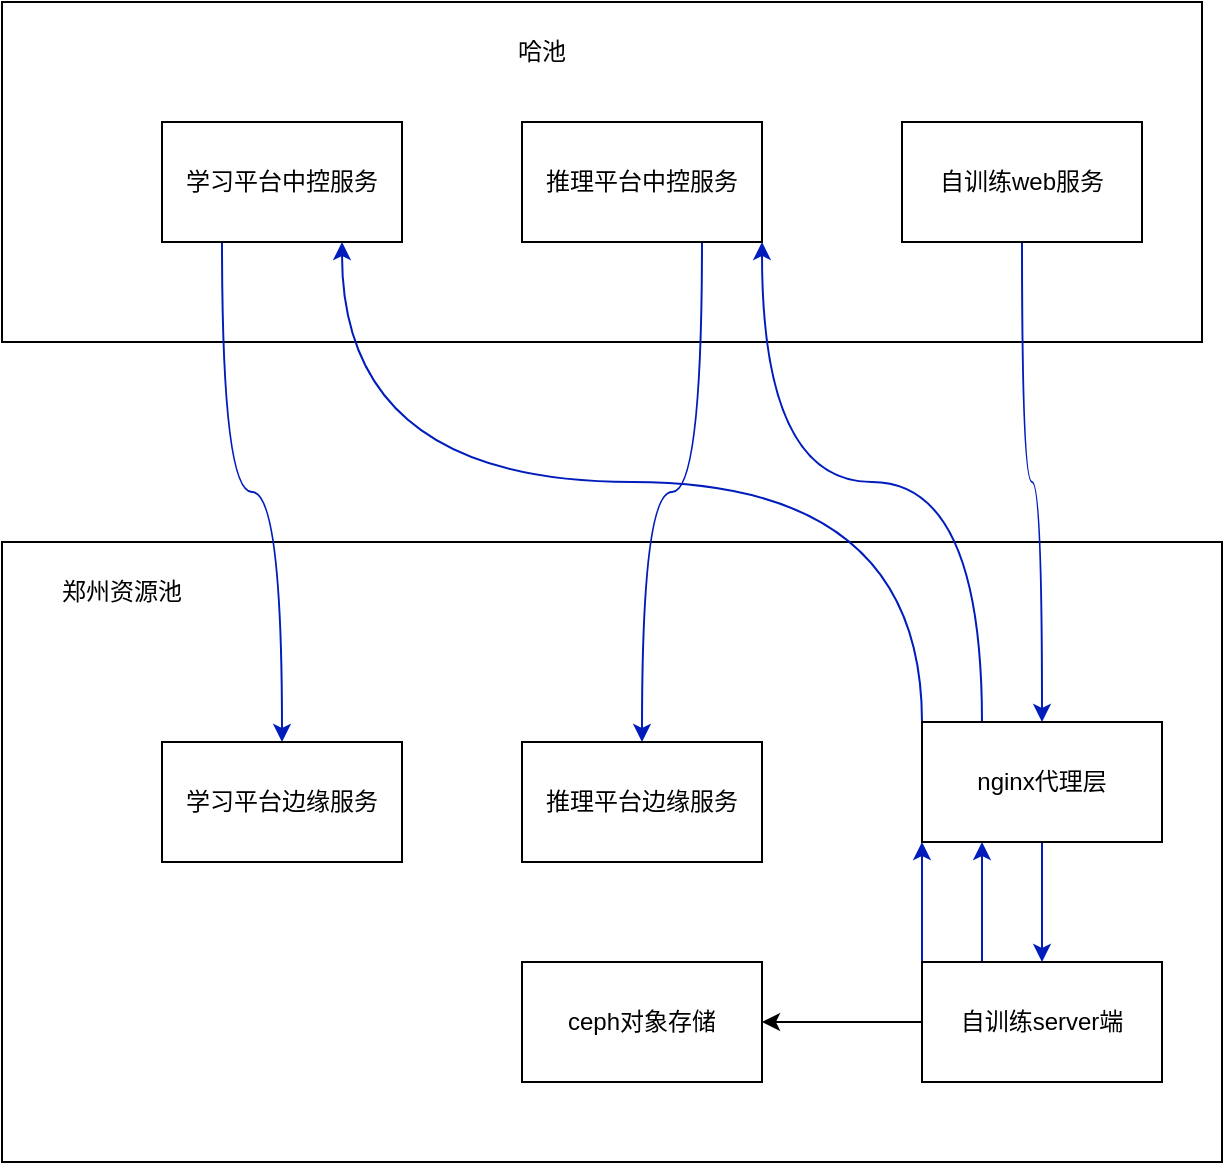<mxfile version="20.6.2" type="github" pages="3"><diagram id="47QPC2-T5nVZTvBkX9Qo" name="第 1 页"><mxGraphModel dx="1038" dy="556" grid="1" gridSize="10" guides="1" tooltips="1" connect="1" arrows="1" fold="1" page="1" pageScale="1" pageWidth="827" pageHeight="1169" math="0" shadow="0"><root><mxCell id="0"/><mxCell id="1" parent="0"/><mxCell id="IILheBp9AOBWewY0YGc3-18" value="" style="rounded=0;whiteSpace=wrap;html=1;" vertex="1" parent="1"><mxGeometry x="80" y="320" width="610" height="310" as="geometry"/></mxCell><mxCell id="IILheBp9AOBWewY0YGc3-16" value="" style="rounded=0;whiteSpace=wrap;html=1;" vertex="1" parent="1"><mxGeometry x="80" y="50" width="600" height="170" as="geometry"/></mxCell><mxCell id="IILheBp9AOBWewY0YGc3-14" style="edgeStyle=orthogonalEdgeStyle;curved=1;rounded=0;orthogonalLoop=1;jettySize=auto;html=1;exitX=0.25;exitY=1;exitDx=0;exitDy=0;fillColor=#0050ef;strokeColor=#001DBC;" edge="1" parent="1" source="IILheBp9AOBWewY0YGc3-1" target="IILheBp9AOBWewY0YGc3-5"><mxGeometry relative="1" as="geometry"/></mxCell><mxCell id="IILheBp9AOBWewY0YGc3-1" value="学习平台中控服务" style="rounded=0;whiteSpace=wrap;html=1;" vertex="1" parent="1"><mxGeometry x="160" y="110" width="120" height="60" as="geometry"/></mxCell><mxCell id="IILheBp9AOBWewY0YGc3-12" style="edgeStyle=orthogonalEdgeStyle;curved=1;rounded=0;orthogonalLoop=1;jettySize=auto;html=1;exitX=0.75;exitY=1;exitDx=0;exitDy=0;fillColor=#0050ef;strokeColor=#001DBC;" edge="1" parent="1" source="IILheBp9AOBWewY0YGc3-2" target="IILheBp9AOBWewY0YGc3-6"><mxGeometry relative="1" as="geometry"/></mxCell><mxCell id="IILheBp9AOBWewY0YGc3-2" value="推理平台中控服务" style="rounded=0;whiteSpace=wrap;html=1;" vertex="1" parent="1"><mxGeometry x="340" y="110" width="120" height="60" as="geometry"/></mxCell><mxCell id="IILheBp9AOBWewY0YGc3-21" style="edgeStyle=orthogonalEdgeStyle;curved=1;rounded=0;orthogonalLoop=1;jettySize=auto;html=1;entryX=0.5;entryY=0;entryDx=0;entryDy=0;fillColor=#0050ef;strokeColor=#001DBC;" edge="1" parent="1" source="IILheBp9AOBWewY0YGc3-3" target="IILheBp9AOBWewY0YGc3-20"><mxGeometry relative="1" as="geometry"/></mxCell><mxCell id="IILheBp9AOBWewY0YGc3-3" value="自训练web服务" style="rounded=0;whiteSpace=wrap;html=1;" vertex="1" parent="1"><mxGeometry x="530" y="110" width="120" height="60" as="geometry"/></mxCell><mxCell id="IILheBp9AOBWewY0YGc3-5" value="学习平台边缘服务" style="rounded=0;whiteSpace=wrap;html=1;" vertex="1" parent="1"><mxGeometry x="160" y="420" width="120" height="60" as="geometry"/></mxCell><mxCell id="IILheBp9AOBWewY0YGc3-6" value="推理平台边缘服务" style="rounded=0;whiteSpace=wrap;html=1;" vertex="1" parent="1"><mxGeometry x="340" y="420" width="120" height="60" as="geometry"/></mxCell><mxCell id="IILheBp9AOBWewY0YGc3-15" style="edgeStyle=orthogonalEdgeStyle;curved=1;rounded=0;orthogonalLoop=1;jettySize=auto;html=1;entryX=1;entryY=0.5;entryDx=0;entryDy=0;" edge="1" parent="1" source="IILheBp9AOBWewY0YGc3-7" target="IILheBp9AOBWewY0YGc3-8"><mxGeometry relative="1" as="geometry"/></mxCell><mxCell id="IILheBp9AOBWewY0YGc3-23" style="edgeStyle=orthogonalEdgeStyle;curved=1;rounded=0;orthogonalLoop=1;jettySize=auto;html=1;exitX=0.25;exitY=0;exitDx=0;exitDy=0;entryX=0.25;entryY=1;entryDx=0;entryDy=0;fillColor=#0050ef;strokeColor=#001DBC;" edge="1" parent="1" source="IILheBp9AOBWewY0YGc3-7" target="IILheBp9AOBWewY0YGc3-20"><mxGeometry relative="1" as="geometry"/></mxCell><mxCell id="IILheBp9AOBWewY0YGc3-25" style="edgeStyle=orthogonalEdgeStyle;curved=1;rounded=0;orthogonalLoop=1;jettySize=auto;html=1;exitX=0;exitY=0;exitDx=0;exitDy=0;entryX=0;entryY=1;entryDx=0;entryDy=0;fillColor=#0050ef;strokeColor=#001DBC;" edge="1" parent="1" source="IILheBp9AOBWewY0YGc3-7" target="IILheBp9AOBWewY0YGc3-20"><mxGeometry relative="1" as="geometry"/></mxCell><mxCell id="IILheBp9AOBWewY0YGc3-7" value="自训练server端" style="rounded=0;whiteSpace=wrap;html=1;" vertex="1" parent="1"><mxGeometry x="540" y="530" width="120" height="60" as="geometry"/></mxCell><mxCell id="IILheBp9AOBWewY0YGc3-8" value="ceph对象存储" style="rounded=0;whiteSpace=wrap;html=1;" vertex="1" parent="1"><mxGeometry x="340" y="530" width="120" height="60" as="geometry"/></mxCell><mxCell id="IILheBp9AOBWewY0YGc3-17" value="哈池" style="text;html=1;strokeColor=none;fillColor=none;align=center;verticalAlign=middle;whiteSpace=wrap;rounded=0;" vertex="1" parent="1"><mxGeometry x="320" y="60" width="60" height="30" as="geometry"/></mxCell><mxCell id="IILheBp9AOBWewY0YGc3-19" value="郑州资源池" style="text;html=1;strokeColor=none;fillColor=none;align=center;verticalAlign=middle;whiteSpace=wrap;rounded=0;" vertex="1" parent="1"><mxGeometry x="100" y="330" width="80" height="30" as="geometry"/></mxCell><mxCell id="IILheBp9AOBWewY0YGc3-22" style="edgeStyle=orthogonalEdgeStyle;curved=1;rounded=0;orthogonalLoop=1;jettySize=auto;html=1;entryX=0.5;entryY=0;entryDx=0;entryDy=0;fillColor=#0050ef;strokeColor=#001DBC;" edge="1" parent="1" source="IILheBp9AOBWewY0YGc3-20" target="IILheBp9AOBWewY0YGc3-7"><mxGeometry relative="1" as="geometry"/></mxCell><mxCell id="IILheBp9AOBWewY0YGc3-24" style="edgeStyle=orthogonalEdgeStyle;curved=1;rounded=0;orthogonalLoop=1;jettySize=auto;html=1;exitX=0.25;exitY=0;exitDx=0;exitDy=0;entryX=1;entryY=1;entryDx=0;entryDy=0;fillColor=#0050ef;strokeColor=#001DBC;" edge="1" parent="1" source="IILheBp9AOBWewY0YGc3-20" target="IILheBp9AOBWewY0YGc3-2"><mxGeometry relative="1" as="geometry"/></mxCell><mxCell id="IILheBp9AOBWewY0YGc3-26" style="edgeStyle=orthogonalEdgeStyle;curved=1;rounded=0;orthogonalLoop=1;jettySize=auto;html=1;exitX=0;exitY=0;exitDx=0;exitDy=0;entryX=0.75;entryY=1;entryDx=0;entryDy=0;fillColor=#0050ef;strokeColor=#001DBC;" edge="1" parent="1" source="IILheBp9AOBWewY0YGc3-20" target="IILheBp9AOBWewY0YGc3-1"><mxGeometry relative="1" as="geometry"/></mxCell><mxCell id="IILheBp9AOBWewY0YGc3-20" value="nginx代理层" style="rounded=0;whiteSpace=wrap;html=1;" vertex="1" parent="1"><mxGeometry x="540" y="410" width="120" height="60" as="geometry"/></mxCell></root></mxGraphModel></diagram><diagram name="第 1 页 的副本" id="XWD4mv1b7VdqQmFRohe4"><mxGraphModel dx="1038" dy="1725" grid="1" gridSize="10" guides="1" tooltips="1" connect="1" arrows="1" fold="1" page="1" pageScale="1" pageWidth="827" pageHeight="1169" math="0" shadow="0"><root><mxCell id="nvMOdbcGuP9wTD2PCrmF-0"/><mxCell id="nvMOdbcGuP9wTD2PCrmF-1" parent="nvMOdbcGuP9wTD2PCrmF-0"/><mxCell id="nvMOdbcGuP9wTD2PCrmF-2" value="" style="rounded=0;whiteSpace=wrap;html=1;" vertex="1" parent="nvMOdbcGuP9wTD2PCrmF-1"><mxGeometry x="80" y="310" width="610" height="310" as="geometry"/></mxCell><mxCell id="nvMOdbcGuP9wTD2PCrmF-3" value="" style="rounded=0;whiteSpace=wrap;html=1;" vertex="1" parent="nvMOdbcGuP9wTD2PCrmF-1"><mxGeometry x="80" y="-150" width="600" height="370" as="geometry"/></mxCell><mxCell id="nvMOdbcGuP9wTD2PCrmF-4" style="edgeStyle=orthogonalEdgeStyle;curved=1;rounded=0;orthogonalLoop=1;jettySize=auto;html=1;exitX=0.25;exitY=1;exitDx=0;exitDy=0;fillColor=#0050ef;strokeColor=#001DBC;" edge="1" parent="nvMOdbcGuP9wTD2PCrmF-1" source="nvMOdbcGuP9wTD2PCrmF-5" target="nvMOdbcGuP9wTD2PCrmF-10"><mxGeometry relative="1" as="geometry"/></mxCell><mxCell id="nvMOdbcGuP9wTD2PCrmF-5" value="学习平台中控服务" style="rounded=0;whiteSpace=wrap;html=1;" vertex="1" parent="nvMOdbcGuP9wTD2PCrmF-1"><mxGeometry x="150" y="100" width="120" height="60" as="geometry"/></mxCell><mxCell id="nvMOdbcGuP9wTD2PCrmF-6" style="edgeStyle=orthogonalEdgeStyle;curved=1;rounded=0;orthogonalLoop=1;jettySize=auto;html=1;exitX=0.75;exitY=1;exitDx=0;exitDy=0;fillColor=#0050ef;strokeColor=#001DBC;" edge="1" parent="nvMOdbcGuP9wTD2PCrmF-1" source="nvMOdbcGuP9wTD2PCrmF-7" target="nvMOdbcGuP9wTD2PCrmF-11"><mxGeometry relative="1" as="geometry"/></mxCell><mxCell id="nvMOdbcGuP9wTD2PCrmF-7" value="推理平台中控服务" style="rounded=0;whiteSpace=wrap;html=1;" vertex="1" parent="nvMOdbcGuP9wTD2PCrmF-1"><mxGeometry x="325" y="110" width="120" height="60" as="geometry"/></mxCell><mxCell id="RVTftVfRLbgIOOv-qJHU-3" style="edgeStyle=orthogonalEdgeStyle;curved=1;rounded=0;orthogonalLoop=1;jettySize=auto;html=1;fillColor=#0050ef;strokeColor=#001DBC;" edge="1" parent="nvMOdbcGuP9wTD2PCrmF-1" source="nvMOdbcGuP9wTD2PCrmF-9" target="nvMOdbcGuP9wTD2PCrmF-15"><mxGeometry relative="1" as="geometry"/></mxCell><mxCell id="nvMOdbcGuP9wTD2PCrmF-9" value="自训练web服务" style="rounded=0;whiteSpace=wrap;html=1;" vertex="1" parent="nvMOdbcGuP9wTD2PCrmF-1"><mxGeometry x="490" y="-70" width="120" height="60" as="geometry"/></mxCell><mxCell id="nvMOdbcGuP9wTD2PCrmF-10" value="学习平台边缘服务" style="rounded=0;whiteSpace=wrap;html=1;" vertex="1" parent="nvMOdbcGuP9wTD2PCrmF-1"><mxGeometry x="130" y="420" width="120" height="60" as="geometry"/></mxCell><mxCell id="nvMOdbcGuP9wTD2PCrmF-11" value="推理平台边缘服务" style="rounded=0;whiteSpace=wrap;html=1;" vertex="1" parent="nvMOdbcGuP9wTD2PCrmF-1"><mxGeometry x="300" y="430" width="120" height="60" as="geometry"/></mxCell><mxCell id="RVTftVfRLbgIOOv-qJHU-1" style="edgeStyle=orthogonalEdgeStyle;curved=1;rounded=0;orthogonalLoop=1;jettySize=auto;html=1;fillColor=#0050ef;strokeColor=#001DBC;" edge="1" parent="nvMOdbcGuP9wTD2PCrmF-1" source="nvMOdbcGuP9wTD2PCrmF-15" target="RVTftVfRLbgIOOv-qJHU-0"><mxGeometry relative="1" as="geometry"/></mxCell><mxCell id="RVTftVfRLbgIOOv-qJHU-4" style="edgeStyle=orthogonalEdgeStyle;curved=1;rounded=0;orthogonalLoop=1;jettySize=auto;html=1;entryX=0.5;entryY=0;entryDx=0;entryDy=0;fillColor=#0050ef;strokeColor=#001DBC;" edge="1" parent="nvMOdbcGuP9wTD2PCrmF-1" source="nvMOdbcGuP9wTD2PCrmF-15" target="nvMOdbcGuP9wTD2PCrmF-7"><mxGeometry relative="1" as="geometry"/></mxCell><mxCell id="RVTftVfRLbgIOOv-qJHU-5" style="edgeStyle=orthogonalEdgeStyle;curved=1;rounded=0;orthogonalLoop=1;jettySize=auto;html=1;exitX=0;exitY=0;exitDx=0;exitDy=0;entryX=0.5;entryY=0;entryDx=0;entryDy=0;fillColor=#0050ef;strokeColor=#001DBC;" edge="1" parent="nvMOdbcGuP9wTD2PCrmF-1" source="nvMOdbcGuP9wTD2PCrmF-15" target="nvMOdbcGuP9wTD2PCrmF-5"><mxGeometry relative="1" as="geometry"/></mxCell><mxCell id="nvMOdbcGuP9wTD2PCrmF-15" value="自训练server端" style="rounded=0;whiteSpace=wrap;html=1;" vertex="1" parent="nvMOdbcGuP9wTD2PCrmF-1"><mxGeometry x="490" y="30" width="120" height="60" as="geometry"/></mxCell><mxCell id="nvMOdbcGuP9wTD2PCrmF-16" value="ceph对象存储" style="rounded=0;whiteSpace=wrap;html=1;" vertex="1" parent="nvMOdbcGuP9wTD2PCrmF-1"><mxGeometry x="510" y="480" width="120" height="60" as="geometry"/></mxCell><mxCell id="nvMOdbcGuP9wTD2PCrmF-17" value="哈池" style="text;html=1;strokeColor=none;fillColor=none;align=center;verticalAlign=middle;whiteSpace=wrap;rounded=0;" vertex="1" parent="nvMOdbcGuP9wTD2PCrmF-1"><mxGeometry x="310" y="-120" width="60" height="30" as="geometry"/></mxCell><mxCell id="nvMOdbcGuP9wTD2PCrmF-18" value="郑州资源池" style="text;html=1;strokeColor=none;fillColor=none;align=center;verticalAlign=middle;whiteSpace=wrap;rounded=0;" vertex="1" parent="nvMOdbcGuP9wTD2PCrmF-1"><mxGeometry x="100" y="330" width="80" height="30" as="geometry"/></mxCell><mxCell id="XnjpQkrsaq3WBOR2KgQ--1" style="edgeStyle=orthogonalEdgeStyle;curved=1;rounded=0;orthogonalLoop=1;jettySize=auto;html=1;" edge="1" parent="nvMOdbcGuP9wTD2PCrmF-1" source="RVTftVfRLbgIOOv-qJHU-0" target="XnjpQkrsaq3WBOR2KgQ--0"><mxGeometry relative="1" as="geometry"/></mxCell><mxCell id="RVTftVfRLbgIOOv-qJHU-0" value="nginx" style="rounded=0;whiteSpace=wrap;html=1;" vertex="1" parent="nvMOdbcGuP9wTD2PCrmF-1"><mxGeometry x="490" y="130" width="120" height="60" as="geometry"/></mxCell><mxCell id="XnjpQkrsaq3WBOR2KgQ--2" style="edgeStyle=orthogonalEdgeStyle;curved=1;rounded=0;orthogonalLoop=1;jettySize=auto;html=1;entryX=0.5;entryY=0;entryDx=0;entryDy=0;" edge="1" parent="nvMOdbcGuP9wTD2PCrmF-1" source="XnjpQkrsaq3WBOR2KgQ--0" target="nvMOdbcGuP9wTD2PCrmF-16"><mxGeometry relative="1" as="geometry"/></mxCell><mxCell id="XnjpQkrsaq3WBOR2KgQ--0" value="nginx" style="rounded=0;whiteSpace=wrap;html=1;" vertex="1" parent="nvMOdbcGuP9wTD2PCrmF-1"><mxGeometry x="510" y="370" width="120" height="60" as="geometry"/></mxCell></root></mxGraphModel></diagram><diagram name="第 1 页 的副本" id="TtfPzhOBKzGoAMEfsePf"><mxGraphModel dx="1038" dy="556" grid="1" gridSize="10" guides="1" tooltips="1" connect="1" arrows="1" fold="1" page="1" pageScale="1" pageWidth="827" pageHeight="1169" math="0" shadow="0"><root><mxCell id="lojI1iq-oZ9nXZhqz7kL-0"/><mxCell id="lojI1iq-oZ9nXZhqz7kL-1" parent="lojI1iq-oZ9nXZhqz7kL-0"/><mxCell id="lojI1iq-oZ9nXZhqz7kL-2" value="" style="rounded=0;whiteSpace=wrap;html=1;" vertex="1" parent="lojI1iq-oZ9nXZhqz7kL-1"><mxGeometry x="80" y="320" width="610" height="310" as="geometry"/></mxCell><mxCell id="lojI1iq-oZ9nXZhqz7kL-3" value="" style="rounded=0;whiteSpace=wrap;html=1;" vertex="1" parent="lojI1iq-oZ9nXZhqz7kL-1"><mxGeometry x="80" y="50" width="600" height="230" as="geometry"/></mxCell><mxCell id="lojI1iq-oZ9nXZhqz7kL-4" style="edgeStyle=orthogonalEdgeStyle;curved=1;rounded=0;orthogonalLoop=1;jettySize=auto;html=1;exitX=0.25;exitY=1;exitDx=0;exitDy=0;fillColor=#0050ef;strokeColor=#001DBC;" edge="1" parent="lojI1iq-oZ9nXZhqz7kL-1" source="lojI1iq-oZ9nXZhqz7kL-5" target="lojI1iq-oZ9nXZhqz7kL-10"><mxGeometry relative="1" as="geometry"/></mxCell><mxCell id="lojI1iq-oZ9nXZhqz7kL-5" value="学习平台中控服务" style="rounded=0;whiteSpace=wrap;html=1;" vertex="1" parent="lojI1iq-oZ9nXZhqz7kL-1"><mxGeometry x="160" y="110" width="120" height="60" as="geometry"/></mxCell><mxCell id="lojI1iq-oZ9nXZhqz7kL-6" style="edgeStyle=orthogonalEdgeStyle;curved=1;rounded=0;orthogonalLoop=1;jettySize=auto;html=1;exitX=0.75;exitY=1;exitDx=0;exitDy=0;fillColor=#0050ef;strokeColor=#001DBC;" edge="1" parent="lojI1iq-oZ9nXZhqz7kL-1" source="lojI1iq-oZ9nXZhqz7kL-7" target="lojI1iq-oZ9nXZhqz7kL-11"><mxGeometry relative="1" as="geometry"/></mxCell><mxCell id="lojI1iq-oZ9nXZhqz7kL-7" value="推理平台中控服务" style="rounded=0;whiteSpace=wrap;html=1;" vertex="1" parent="lojI1iq-oZ9nXZhqz7kL-1"><mxGeometry x="310" y="200" width="120" height="60" as="geometry"/></mxCell><mxCell id="XmrzGg2N1NdQyHCbC9LS-0" style="edgeStyle=orthogonalEdgeStyle;curved=1;rounded=0;orthogonalLoop=1;jettySize=auto;html=1;entryX=1;entryY=0.5;entryDx=0;entryDy=0;" edge="1" parent="lojI1iq-oZ9nXZhqz7kL-1" source="lojI1iq-oZ9nXZhqz7kL-9" target="lojI1iq-oZ9nXZhqz7kL-15"><mxGeometry relative="1" as="geometry"/></mxCell><mxCell id="XmrzGg2N1NdQyHCbC9LS-4" value="" style="edgeStyle=orthogonalEdgeStyle;curved=1;rounded=0;orthogonalLoop=1;jettySize=auto;html=1;fillColor=#0050ef;strokeColor=#001DBC;" edge="1" parent="lojI1iq-oZ9nXZhqz7kL-1" source="lojI1iq-oZ9nXZhqz7kL-9" target="lojI1iq-oZ9nXZhqz7kL-15"><mxGeometry relative="1" as="geometry"/></mxCell><mxCell id="lojI1iq-oZ9nXZhqz7kL-9" value="自训练web服务" style="rounded=0;whiteSpace=wrap;html=1;" vertex="1" parent="lojI1iq-oZ9nXZhqz7kL-1"><mxGeometry x="510" y="100" width="120" height="60" as="geometry"/></mxCell><mxCell id="XmrzGg2N1NdQyHCbC9LS-3" style="edgeStyle=orthogonalEdgeStyle;curved=1;rounded=0;orthogonalLoop=1;jettySize=auto;html=1;entryX=0.5;entryY=0;entryDx=0;entryDy=0;fillColor=#0050ef;strokeColor=#001DBC;" edge="1" parent="lojI1iq-oZ9nXZhqz7kL-1" source="lojI1iq-oZ9nXZhqz7kL-10" target="lojI1iq-oZ9nXZhqz7kL-16"><mxGeometry relative="1" as="geometry"/></mxCell><mxCell id="lojI1iq-oZ9nXZhqz7kL-10" value="学习平台边缘服务" style="rounded=0;whiteSpace=wrap;html=1;" vertex="1" parent="lojI1iq-oZ9nXZhqz7kL-1"><mxGeometry x="160" y="370" width="120" height="60" as="geometry"/></mxCell><mxCell id="lojI1iq-oZ9nXZhqz7kL-11" value="推理平台边缘服务" style="rounded=0;whiteSpace=wrap;html=1;" vertex="1" parent="lojI1iq-oZ9nXZhqz7kL-1"><mxGeometry x="340" y="360" width="120" height="60" as="geometry"/></mxCell><mxCell id="XmrzGg2N1NdQyHCbC9LS-1" style="edgeStyle=orthogonalEdgeStyle;curved=1;rounded=0;orthogonalLoop=1;jettySize=auto;html=1;fillColor=#0050ef;strokeColor=#001DBC;" edge="1" parent="lojI1iq-oZ9nXZhqz7kL-1" source="lojI1iq-oZ9nXZhqz7kL-15" target="lojI1iq-oZ9nXZhqz7kL-7"><mxGeometry relative="1" as="geometry"/></mxCell><mxCell id="XmrzGg2N1NdQyHCbC9LS-2" style="edgeStyle=orthogonalEdgeStyle;curved=1;rounded=0;orthogonalLoop=1;jettySize=auto;html=1;exitX=0;exitY=0.5;exitDx=0;exitDy=0;entryX=1;entryY=0.5;entryDx=0;entryDy=0;fillColor=#0050ef;strokeColor=#001DBC;" edge="1" parent="lojI1iq-oZ9nXZhqz7kL-1" source="lojI1iq-oZ9nXZhqz7kL-15" target="lojI1iq-oZ9nXZhqz7kL-5"><mxGeometry relative="1" as="geometry"/></mxCell><mxCell id="lojI1iq-oZ9nXZhqz7kL-15" value="自训练server端" style="rounded=0;whiteSpace=wrap;html=1;" vertex="1" parent="lojI1iq-oZ9nXZhqz7kL-1"><mxGeometry x="320" y="100" width="120" height="60" as="geometry"/></mxCell><mxCell id="lojI1iq-oZ9nXZhqz7kL-16" value="ceph对象存储" style="rounded=0;whiteSpace=wrap;html=1;" vertex="1" parent="lojI1iq-oZ9nXZhqz7kL-1"><mxGeometry x="180" y="490" width="120" height="60" as="geometry"/></mxCell><mxCell id="lojI1iq-oZ9nXZhqz7kL-17" value="哈池" style="text;html=1;strokeColor=none;fillColor=none;align=center;verticalAlign=middle;whiteSpace=wrap;rounded=0;" vertex="1" parent="lojI1iq-oZ9nXZhqz7kL-1"><mxGeometry x="320" y="60" width="60" height="30" as="geometry"/></mxCell><mxCell id="lojI1iq-oZ9nXZhqz7kL-18" value="郑州资源池" style="text;html=1;strokeColor=none;fillColor=none;align=center;verticalAlign=middle;whiteSpace=wrap;rounded=0;" vertex="1" parent="lojI1iq-oZ9nXZhqz7kL-1"><mxGeometry x="100" y="330" width="80" height="30" as="geometry"/></mxCell></root></mxGraphModel></diagram></mxfile>